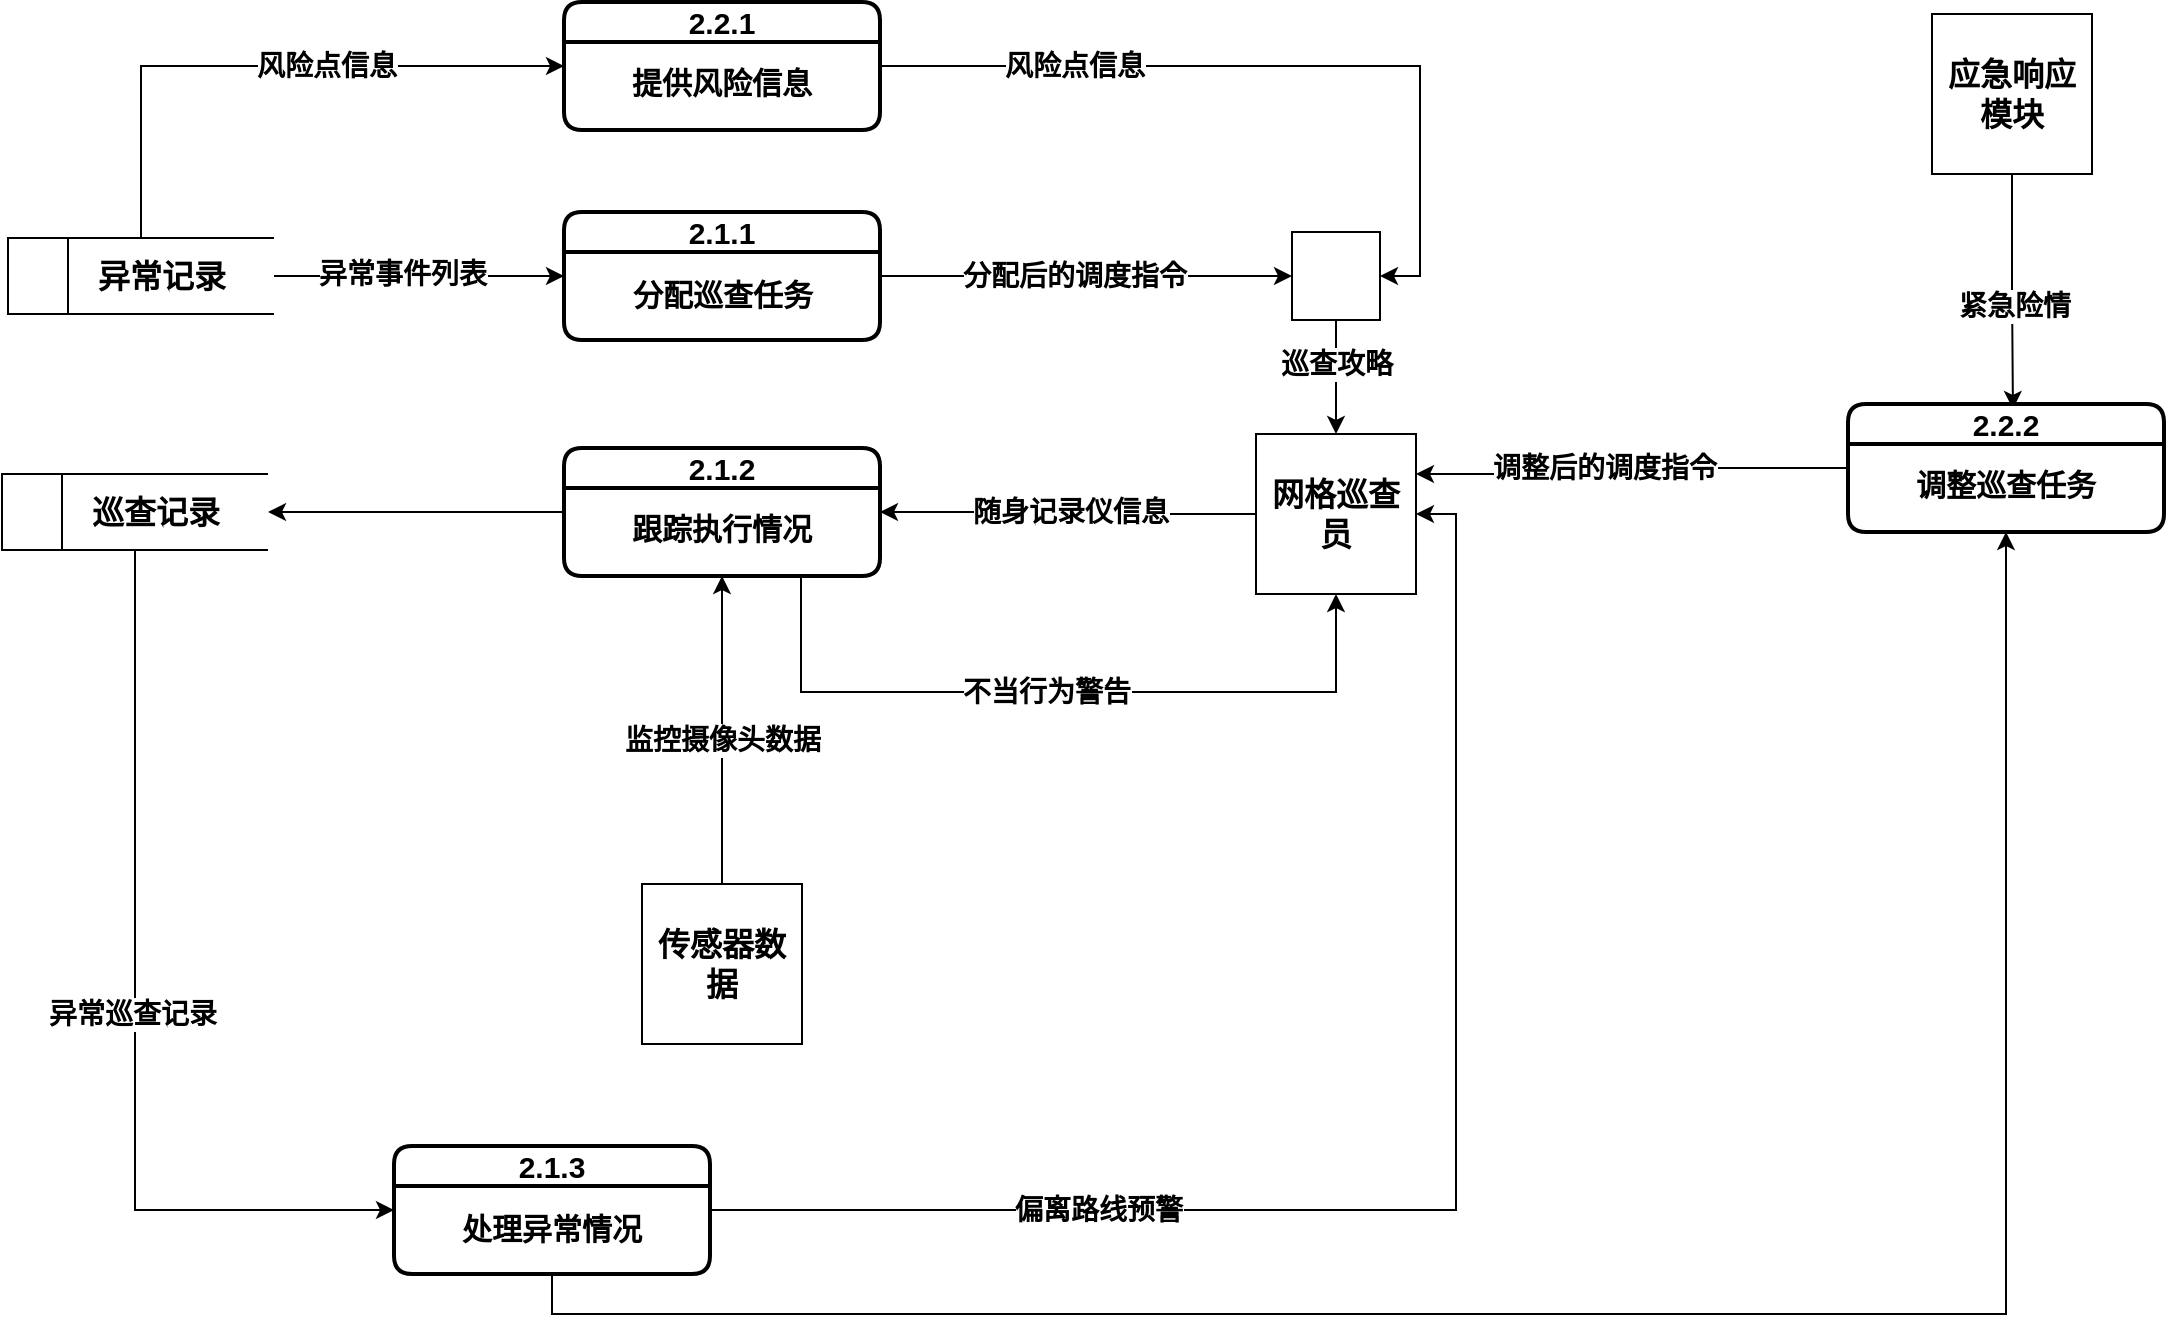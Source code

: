 <mxfile version="27.1.6">
  <diagram name="Page-1" id="kdq6qScLnGzMR4BYstJX">
    <mxGraphModel dx="2462" dy="1456" grid="0" gridSize="10" guides="1" tooltips="1" connect="1" arrows="1" fold="1" page="1" pageScale="1" pageWidth="2000" pageHeight="1200" math="0" shadow="0">
      <root>
        <mxCell id="0" />
        <mxCell id="1" parent="0" />
        <mxCell id="yvHHZgAvG7D3nn2s4Wgv-1" style="edgeStyle=orthogonalEdgeStyle;rounded=0;orthogonalLoop=1;jettySize=auto;html=1;exitX=1;exitY=0.5;exitDx=0;exitDy=0;entryX=0;entryY=0.5;entryDx=0;entryDy=0;fontStyle=1" edge="1" parent="1" source="yvHHZgAvG7D3nn2s4Wgv-52" target="yvHHZgAvG7D3nn2s4Wgv-14">
          <mxGeometry relative="1" as="geometry">
            <mxPoint x="334" y="340" as="sourcePoint" />
          </mxGeometry>
        </mxCell>
        <mxCell id="yvHHZgAvG7D3nn2s4Wgv-2" value="&lt;b&gt;&lt;font style=&quot;font-size: 14px;&quot;&gt;异常事件列表&lt;/font&gt;&lt;/b&gt;" style="edgeLabel;html=1;align=center;verticalAlign=middle;resizable=0;points=[];" vertex="1" connectable="0" parent="yvHHZgAvG7D3nn2s4Wgv-1">
          <mxGeometry x="-0.107" y="1" relative="1" as="geometry">
            <mxPoint x="-1" as="offset" />
          </mxGeometry>
        </mxCell>
        <mxCell id="yvHHZgAvG7D3nn2s4Wgv-4" style="edgeStyle=orthogonalEdgeStyle;rounded=0;orthogonalLoop=1;jettySize=auto;html=1;exitX=1;exitY=0.5;exitDx=0;exitDy=0;fontStyle=1;entryX=1;entryY=0.5;entryDx=0;entryDy=0;" edge="1" parent="1" source="yvHHZgAvG7D3nn2s4Wgv-6" target="yvHHZgAvG7D3nn2s4Wgv-46">
          <mxGeometry relative="1" as="geometry">
            <mxPoint x="717" y="591" as="targetPoint" />
          </mxGeometry>
        </mxCell>
        <mxCell id="yvHHZgAvG7D3nn2s4Wgv-5" value="&lt;b&gt;偏离路线预警&lt;/b&gt;" style="edgeLabel;html=1;align=center;verticalAlign=middle;resizable=0;points=[];fontSize=14;" vertex="1" connectable="0" parent="yvHHZgAvG7D3nn2s4Wgv-4">
          <mxGeometry x="-0.476" relative="1" as="geometry">
            <mxPoint as="offset" />
          </mxGeometry>
        </mxCell>
        <mxCell id="yvHHZgAvG7D3nn2s4Wgv-78" style="edgeStyle=orthogonalEdgeStyle;rounded=0;orthogonalLoop=1;jettySize=auto;html=1;exitX=0.5;exitY=1;exitDx=0;exitDy=0;entryX=0.5;entryY=1;entryDx=0;entryDy=0;" edge="1" parent="1" source="yvHHZgAvG7D3nn2s4Wgv-6" target="yvHHZgAvG7D3nn2s4Wgv-37">
          <mxGeometry relative="1" as="geometry" />
        </mxCell>
        <mxCell id="yvHHZgAvG7D3nn2s4Wgv-6" value="2.1.3" style="swimlane;html=1;startSize=20;fontStyle=1;collapsible=0;horizontal=1;swimlaneLine=1;strokeWidth=2;swimlaneFillColor=#ffffff;whiteSpace=wrap;rounded=1;fontSize=15;" vertex="1" parent="1">
          <mxGeometry x="364" y="775" width="158" height="64" as="geometry" />
        </mxCell>
        <mxCell id="yvHHZgAvG7D3nn2s4Wgv-7" value="处理异常情况" style="text;html=1;align=center;verticalAlign=middle;whiteSpace=wrap;rounded=0;fontSize=15;fontStyle=1" vertex="1" parent="yvHHZgAvG7D3nn2s4Wgv-6">
          <mxGeometry x="28" y="26" width="102" height="30" as="geometry" />
        </mxCell>
        <mxCell id="yvHHZgAvG7D3nn2s4Wgv-8" style="edgeStyle=orthogonalEdgeStyle;rounded=0;orthogonalLoop=1;jettySize=auto;html=1;exitX=0.5;exitY=0;exitDx=0;exitDy=0;entryX=0;entryY=0.5;entryDx=0;entryDy=0;" edge="1" parent="1" source="yvHHZgAvG7D3nn2s4Wgv-52" target="yvHHZgAvG7D3nn2s4Wgv-27">
          <mxGeometry relative="1" as="geometry" />
        </mxCell>
        <mxCell id="yvHHZgAvG7D3nn2s4Wgv-9" value="&lt;b&gt;&lt;font style=&quot;font-size: 14px;&quot;&gt;风险点信息&lt;/font&gt;&lt;/b&gt;" style="edgeLabel;html=1;align=center;verticalAlign=middle;resizable=0;points=[];" vertex="1" connectable="0" parent="yvHHZgAvG7D3nn2s4Wgv-8">
          <mxGeometry x="-0.41" y="1" relative="1" as="geometry">
            <mxPoint x="90" y="1" as="offset" />
          </mxGeometry>
        </mxCell>
        <mxCell id="yvHHZgAvG7D3nn2s4Wgv-12" style="edgeStyle=orthogonalEdgeStyle;rounded=0;orthogonalLoop=1;jettySize=auto;html=1;exitX=1;exitY=0.5;exitDx=0;exitDy=0;entryX=0;entryY=0.5;entryDx=0;entryDy=0;" edge="1" parent="1" source="yvHHZgAvG7D3nn2s4Wgv-14" target="yvHHZgAvG7D3nn2s4Wgv-65">
          <mxGeometry relative="1" as="geometry" />
        </mxCell>
        <mxCell id="yvHHZgAvG7D3nn2s4Wgv-13" value="&lt;b&gt;&lt;font style=&quot;font-size: 14px;&quot;&gt;分配后的调度指令&lt;/font&gt;&lt;/b&gt;" style="edgeLabel;html=1;align=center;verticalAlign=middle;resizable=0;points=[];" vertex="1" connectable="0" parent="yvHHZgAvG7D3nn2s4Wgv-12">
          <mxGeometry x="-0.44" y="-2" relative="1" as="geometry">
            <mxPoint x="39" y="-2" as="offset" />
          </mxGeometry>
        </mxCell>
        <mxCell id="yvHHZgAvG7D3nn2s4Wgv-14" value="2.1.1" style="swimlane;html=1;startSize=20;fontStyle=1;collapsible=0;horizontal=1;swimlaneLine=1;strokeWidth=2;swimlaneFillColor=#ffffff;whiteSpace=wrap;rounded=1;fontSize=15;" vertex="1" parent="1">
          <mxGeometry x="449" y="308" width="158" height="64" as="geometry" />
        </mxCell>
        <mxCell id="yvHHZgAvG7D3nn2s4Wgv-15" value="分配巡查任务" style="text;html=1;align=center;verticalAlign=middle;whiteSpace=wrap;rounded=0;fontSize=15;fontStyle=1" vertex="1" parent="yvHHZgAvG7D3nn2s4Wgv-14">
          <mxGeometry x="23.5" y="26" width="111" height="30" as="geometry" />
        </mxCell>
        <mxCell id="yvHHZgAvG7D3nn2s4Wgv-19" style="edgeStyle=orthogonalEdgeStyle;rounded=0;orthogonalLoop=1;jettySize=auto;html=1;exitX=0.5;exitY=1;exitDx=0;exitDy=0;entryX=0;entryY=0.5;entryDx=0;entryDy=0;fontStyle=1" edge="1" parent="1" source="yvHHZgAvG7D3nn2s4Wgv-69" target="yvHHZgAvG7D3nn2s4Wgv-6">
          <mxGeometry relative="1" as="geometry">
            <mxPoint x="238" y="858.25" as="sourcePoint" />
          </mxGeometry>
        </mxCell>
        <mxCell id="yvHHZgAvG7D3nn2s4Wgv-20" value="&lt;b&gt;&lt;font style=&quot;font-size: 14px;&quot;&gt;异常巡查记录&lt;/font&gt;&lt;/b&gt;" style="edgeLabel;html=1;align=center;verticalAlign=middle;resizable=0;points=[];" vertex="1" connectable="0" parent="yvHHZgAvG7D3nn2s4Wgv-19">
          <mxGeometry x="0.009" y="-1" relative="1" as="geometry">
            <mxPoint x="-1" as="offset" />
          </mxGeometry>
        </mxCell>
        <mxCell id="yvHHZgAvG7D3nn2s4Wgv-25" style="edgeStyle=orthogonalEdgeStyle;rounded=0;orthogonalLoop=1;jettySize=auto;html=1;exitX=1;exitY=0.5;exitDx=0;exitDy=0;entryX=1;entryY=0.5;entryDx=0;entryDy=0;" edge="1" parent="1" source="yvHHZgAvG7D3nn2s4Wgv-27" target="yvHHZgAvG7D3nn2s4Wgv-65">
          <mxGeometry relative="1" as="geometry" />
        </mxCell>
        <mxCell id="yvHHZgAvG7D3nn2s4Wgv-26" value="&lt;font style=&quot;font-size: 14px;&quot;&gt;&lt;b&gt;风险点信息&lt;/b&gt;&lt;/font&gt;" style="edgeLabel;html=1;align=center;verticalAlign=middle;resizable=0;points=[];" vertex="1" connectable="0" parent="yvHHZgAvG7D3nn2s4Wgv-25">
          <mxGeometry x="0.176" y="-1" relative="1" as="geometry">
            <mxPoint x="-136" y="-1" as="offset" />
          </mxGeometry>
        </mxCell>
        <mxCell id="yvHHZgAvG7D3nn2s4Wgv-27" value="2.2.1" style="swimlane;html=1;startSize=20;fontStyle=1;collapsible=0;horizontal=1;swimlaneLine=1;strokeWidth=2;swimlaneFillColor=#ffffff;whiteSpace=wrap;rounded=1;fontSize=15;" vertex="1" parent="1">
          <mxGeometry x="449" y="203" width="158" height="64" as="geometry" />
        </mxCell>
        <mxCell id="yvHHZgAvG7D3nn2s4Wgv-28" value="提供风险信息" style="text;html=1;align=center;verticalAlign=middle;whiteSpace=wrap;rounded=0;fontSize=15;fontStyle=1" vertex="1" parent="yvHHZgAvG7D3nn2s4Wgv-27">
          <mxGeometry x="21" y="25" width="116" height="30" as="geometry" />
        </mxCell>
        <mxCell id="yvHHZgAvG7D3nn2s4Wgv-35" style="edgeStyle=orthogonalEdgeStyle;rounded=0;orthogonalLoop=1;jettySize=auto;html=1;exitX=0.5;exitY=1;exitDx=0;exitDy=0;entryX=0.522;entryY=0.039;entryDx=0;entryDy=0;entryPerimeter=0;" edge="1" parent="1" source="yvHHZgAvG7D3nn2s4Wgv-45" target="yvHHZgAvG7D3nn2s4Wgv-37">
          <mxGeometry relative="1" as="geometry">
            <mxPoint x="1175" y="769" as="targetPoint" />
          </mxGeometry>
        </mxCell>
        <mxCell id="yvHHZgAvG7D3nn2s4Wgv-36" value="&lt;b&gt;&lt;font style=&quot;font-size: 14px;&quot;&gt;紧急险情&lt;/font&gt;&lt;/b&gt;" style="edgeLabel;html=1;align=center;verticalAlign=middle;resizable=0;points=[];" vertex="1" connectable="0" parent="yvHHZgAvG7D3nn2s4Wgv-35">
          <mxGeometry x="0.148" y="2" relative="1" as="geometry">
            <mxPoint x="-2" y="-1" as="offset" />
          </mxGeometry>
        </mxCell>
        <mxCell id="yvHHZgAvG7D3nn2s4Wgv-79" style="edgeStyle=orthogonalEdgeStyle;rounded=0;orthogonalLoop=1;jettySize=auto;html=1;exitX=0;exitY=0.5;exitDx=0;exitDy=0;entryX=1;entryY=0.25;entryDx=0;entryDy=0;" edge="1" parent="1" source="yvHHZgAvG7D3nn2s4Wgv-37" target="yvHHZgAvG7D3nn2s4Wgv-46">
          <mxGeometry relative="1" as="geometry" />
        </mxCell>
        <mxCell id="yvHHZgAvG7D3nn2s4Wgv-80" value="&lt;b&gt;&lt;font style=&quot;font-size: 14px;&quot;&gt;调整后的调度指令&lt;/font&gt;&lt;/b&gt;" style="edgeLabel;html=1;align=center;verticalAlign=middle;resizable=0;points=[];" vertex="1" connectable="0" parent="yvHHZgAvG7D3nn2s4Wgv-79">
          <mxGeometry x="0.142" y="-3" relative="1" as="geometry">
            <mxPoint as="offset" />
          </mxGeometry>
        </mxCell>
        <mxCell id="yvHHZgAvG7D3nn2s4Wgv-37" value="2.2.2" style="swimlane;html=1;startSize=20;fontStyle=1;collapsible=0;horizontal=1;swimlaneLine=1;strokeWidth=2;swimlaneFillColor=#ffffff;whiteSpace=wrap;rounded=1;fontSize=15;" vertex="1" parent="1">
          <mxGeometry x="1091" y="404" width="158" height="64" as="geometry" />
        </mxCell>
        <mxCell id="yvHHZgAvG7D3nn2s4Wgv-38" value="调整巡查任务" style="text;html=1;align=center;verticalAlign=middle;whiteSpace=wrap;rounded=0;fontSize=15;fontStyle=1" vertex="1" parent="yvHHZgAvG7D3nn2s4Wgv-37">
          <mxGeometry x="21" y="25" width="116" height="30" as="geometry" />
        </mxCell>
        <mxCell id="yvHHZgAvG7D3nn2s4Wgv-45" value="&lt;b&gt;应急响应模块&lt;/b&gt;" style="rounded=0;whiteSpace=wrap;html=1;fontSize=16;" vertex="1" parent="1">
          <mxGeometry x="1133" y="209" width="80" height="80" as="geometry" />
        </mxCell>
        <mxCell id="yvHHZgAvG7D3nn2s4Wgv-57" style="edgeStyle=orthogonalEdgeStyle;rounded=0;orthogonalLoop=1;jettySize=auto;html=1;exitX=0;exitY=0.5;exitDx=0;exitDy=0;entryX=1;entryY=0.5;entryDx=0;entryDy=0;" edge="1" parent="1" source="yvHHZgAvG7D3nn2s4Wgv-46" target="yvHHZgAvG7D3nn2s4Wgv-55">
          <mxGeometry relative="1" as="geometry" />
        </mxCell>
        <mxCell id="yvHHZgAvG7D3nn2s4Wgv-61" value="&lt;b style=&quot;font-size: 14px;&quot;&gt;随身记录仪信息&lt;/b&gt;" style="edgeLabel;html=1;align=center;verticalAlign=middle;resizable=0;points=[];" vertex="1" connectable="0" parent="yvHHZgAvG7D3nn2s4Wgv-57">
          <mxGeometry x="-0.009" y="-1" relative="1" as="geometry">
            <mxPoint as="offset" />
          </mxGeometry>
        </mxCell>
        <mxCell id="yvHHZgAvG7D3nn2s4Wgv-46" value="&lt;b&gt;网格巡查员&lt;/b&gt;" style="rounded=0;whiteSpace=wrap;html=1;fontSize=16;" vertex="1" parent="1">
          <mxGeometry x="795" y="419" width="80" height="80" as="geometry" />
        </mxCell>
        <mxCell id="yvHHZgAvG7D3nn2s4Wgv-52" value="&lt;font style=&quot;font-size: 16px;&quot;&gt;&lt;b&gt;&amp;nbsp; &amp;nbsp; &amp;nbsp; &amp;nbsp; &amp;nbsp;异常记录&lt;/b&gt;&lt;/font&gt;" style="html=1;dashed=0;whiteSpace=wrap;shape=mxgraph.dfd.dataStoreID;align=left;spacingLeft=3;points=[[0,0],[0.5,0],[1,0],[0,0.5],[1,0.5],[0,1],[0.5,1],[1,1]];" vertex="1" parent="1">
          <mxGeometry x="171" y="321" width="133" height="38" as="geometry" />
        </mxCell>
        <mxCell id="yvHHZgAvG7D3nn2s4Wgv-70" style="edgeStyle=orthogonalEdgeStyle;rounded=0;orthogonalLoop=1;jettySize=auto;html=1;exitX=0;exitY=0.5;exitDx=0;exitDy=0;entryX=1;entryY=0.5;entryDx=0;entryDy=0;" edge="1" parent="1" source="yvHHZgAvG7D3nn2s4Wgv-55" target="yvHHZgAvG7D3nn2s4Wgv-69">
          <mxGeometry relative="1" as="geometry" />
        </mxCell>
        <mxCell id="yvHHZgAvG7D3nn2s4Wgv-73" style="edgeStyle=orthogonalEdgeStyle;rounded=0;orthogonalLoop=1;jettySize=auto;html=1;exitX=0.75;exitY=1;exitDx=0;exitDy=0;entryX=0.5;entryY=1;entryDx=0;entryDy=0;" edge="1" parent="1" source="yvHHZgAvG7D3nn2s4Wgv-55" target="yvHHZgAvG7D3nn2s4Wgv-46">
          <mxGeometry relative="1" as="geometry">
            <Array as="points">
              <mxPoint x="568" y="548" />
              <mxPoint x="835" y="548" />
            </Array>
          </mxGeometry>
        </mxCell>
        <mxCell id="yvHHZgAvG7D3nn2s4Wgv-74" value="&lt;b&gt;&lt;font style=&quot;font-size: 14px;&quot;&gt;不当行为警告&lt;/font&gt;&lt;/b&gt;" style="edgeLabel;html=1;align=center;verticalAlign=middle;resizable=0;points=[];" vertex="1" connectable="0" parent="yvHHZgAvG7D3nn2s4Wgv-73">
          <mxGeometry x="-0.038" relative="1" as="geometry">
            <mxPoint as="offset" />
          </mxGeometry>
        </mxCell>
        <mxCell id="yvHHZgAvG7D3nn2s4Wgv-55" value="2.1.2" style="swimlane;html=1;startSize=20;fontStyle=1;collapsible=0;horizontal=1;swimlaneLine=1;strokeWidth=2;swimlaneFillColor=#ffffff;whiteSpace=wrap;rounded=1;fontSize=15;" vertex="1" parent="1">
          <mxGeometry x="449" y="426" width="158" height="64" as="geometry" />
        </mxCell>
        <mxCell id="yvHHZgAvG7D3nn2s4Wgv-56" value="跟踪执行情况" style="text;html=1;align=center;verticalAlign=middle;whiteSpace=wrap;rounded=0;fontSize=15;fontStyle=1" vertex="1" parent="yvHHZgAvG7D3nn2s4Wgv-55">
          <mxGeometry x="21" y="25" width="116" height="30" as="geometry" />
        </mxCell>
        <mxCell id="yvHHZgAvG7D3nn2s4Wgv-59" style="edgeStyle=orthogonalEdgeStyle;rounded=0;orthogonalLoop=1;jettySize=auto;html=1;entryX=0.5;entryY=1;entryDx=0;entryDy=0;" edge="1" parent="1" source="yvHHZgAvG7D3nn2s4Wgv-58" target="yvHHZgAvG7D3nn2s4Wgv-55">
          <mxGeometry relative="1" as="geometry" />
        </mxCell>
        <mxCell id="yvHHZgAvG7D3nn2s4Wgv-60" value="&lt;font style=&quot;font-size: 14px;&quot;&gt;&lt;b&gt;监控摄像头数据&lt;/b&gt;&lt;/font&gt;" style="edgeLabel;html=1;align=center;verticalAlign=middle;resizable=0;points=[];" vertex="1" connectable="0" parent="yvHHZgAvG7D3nn2s4Wgv-59">
          <mxGeometry x="-0.064" relative="1" as="geometry">
            <mxPoint as="offset" />
          </mxGeometry>
        </mxCell>
        <mxCell id="yvHHZgAvG7D3nn2s4Wgv-58" value="&lt;b&gt;传感器数据&lt;/b&gt;" style="rounded=0;whiteSpace=wrap;html=1;fontSize=16;" vertex="1" parent="1">
          <mxGeometry x="488" y="644" width="80" height="80" as="geometry" />
        </mxCell>
        <mxCell id="yvHHZgAvG7D3nn2s4Wgv-67" style="edgeStyle=orthogonalEdgeStyle;rounded=0;orthogonalLoop=1;jettySize=auto;html=1;exitX=0.5;exitY=1;exitDx=0;exitDy=0;" edge="1" parent="1" source="yvHHZgAvG7D3nn2s4Wgv-65" target="yvHHZgAvG7D3nn2s4Wgv-46">
          <mxGeometry relative="1" as="geometry" />
        </mxCell>
        <mxCell id="yvHHZgAvG7D3nn2s4Wgv-68" value="&lt;b&gt;&lt;font style=&quot;font-size: 14px;&quot;&gt;巡查攻略&lt;/font&gt;&lt;/b&gt;" style="edgeLabel;html=1;align=center;verticalAlign=middle;resizable=0;points=[];" vertex="1" connectable="0" parent="yvHHZgAvG7D3nn2s4Wgv-67">
          <mxGeometry x="-0.243" relative="1" as="geometry">
            <mxPoint as="offset" />
          </mxGeometry>
        </mxCell>
        <mxCell id="yvHHZgAvG7D3nn2s4Wgv-65" value="" style="whiteSpace=wrap;html=1;aspect=fixed;" vertex="1" parent="1">
          <mxGeometry x="813" y="318" width="44" height="44" as="geometry" />
        </mxCell>
        <mxCell id="yvHHZgAvG7D3nn2s4Wgv-69" value="&lt;font style=&quot;font-size: 16px;&quot;&gt;&lt;b&gt;&amp;nbsp; &amp;nbsp; &amp;nbsp; &amp;nbsp; &amp;nbsp;巡查记录&lt;/b&gt;&lt;/font&gt;" style="html=1;dashed=0;whiteSpace=wrap;shape=mxgraph.dfd.dataStoreID;align=left;spacingLeft=3;points=[[0,0],[0.5,0],[1,0],[0,0.5],[1,0.5],[0,1],[0.5,1],[1,1]];" vertex="1" parent="1">
          <mxGeometry x="168" y="439" width="133" height="38" as="geometry" />
        </mxCell>
      </root>
    </mxGraphModel>
  </diagram>
</mxfile>
